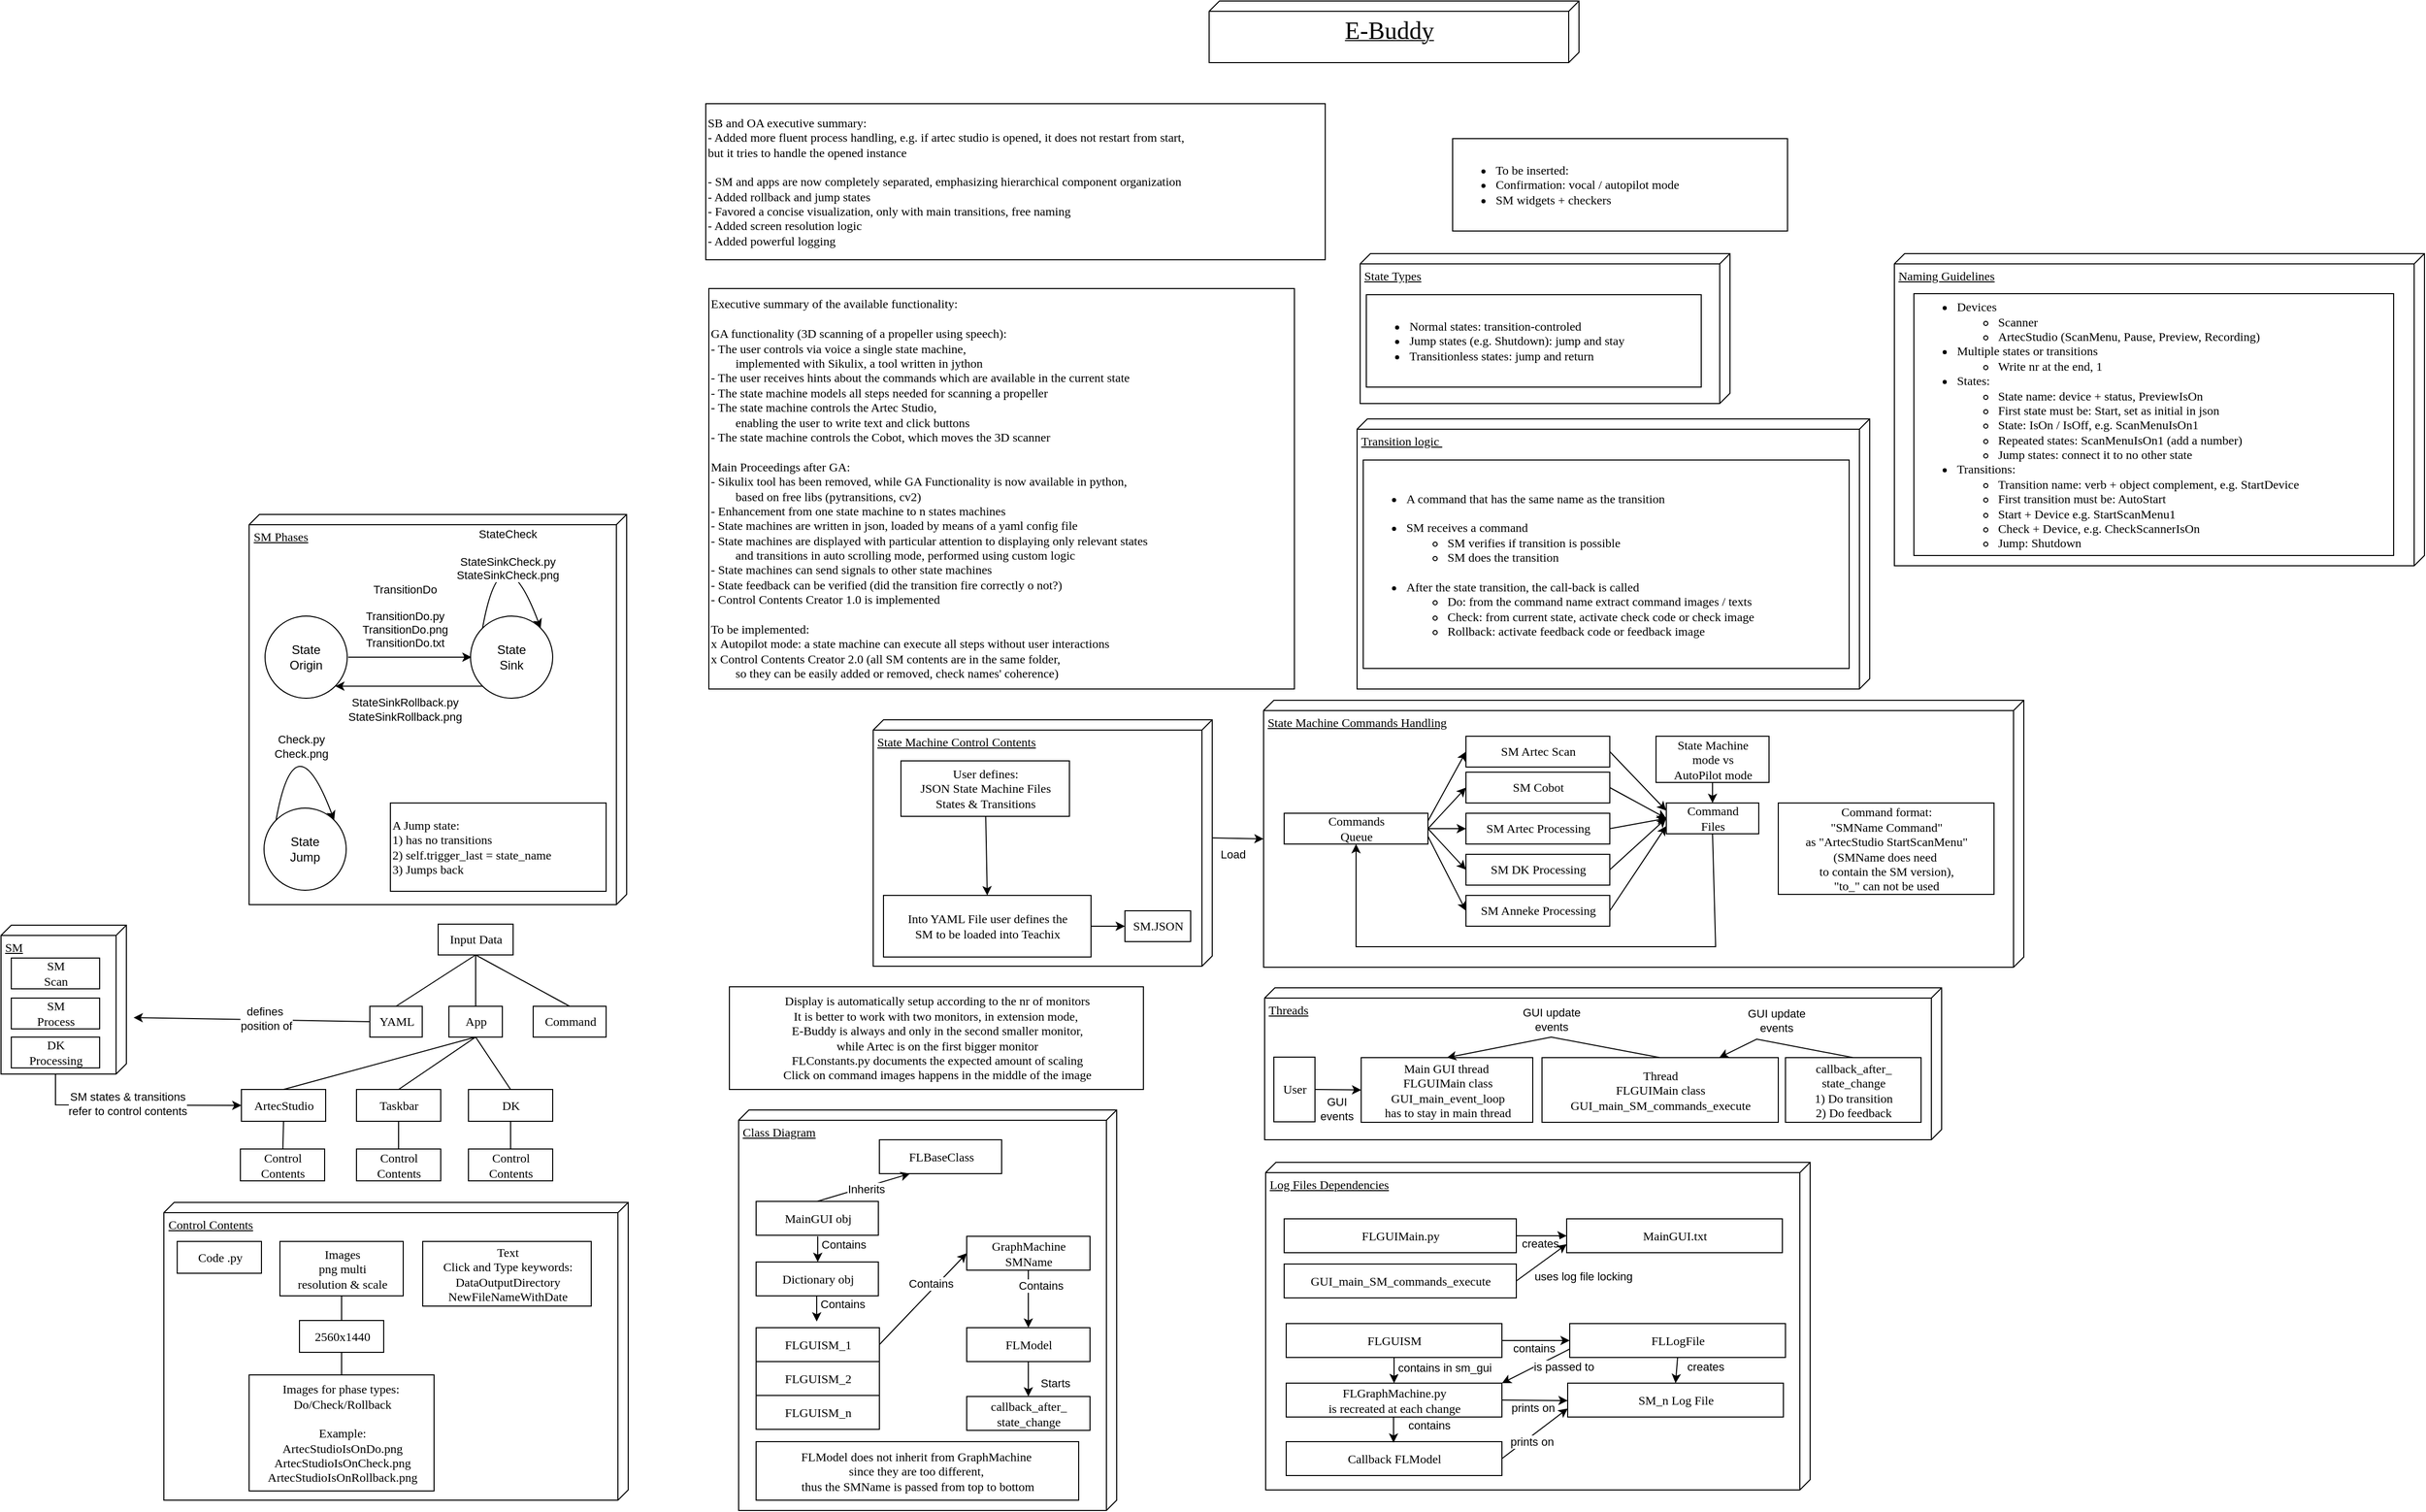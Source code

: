 <mxfile version="24.7.6">
  <diagram name="Page-1" id="5f0bae14-7c28-e335-631c-24af17079c00">
    <mxGraphModel dx="2854" dy="1715" grid="1" gridSize="10" guides="1" tooltips="1" connect="1" arrows="1" fold="1" page="1" pageScale="1" pageWidth="1100" pageHeight="850" background="none" math="0" shadow="0">
      <root>
        <mxCell id="0" />
        <mxCell id="1" parent="0" />
        <mxCell id="FyrezDLdz2w5cdfSxxZt-1" value="&lt;span style=&quot;text-align: center;&quot;&gt;SM Phases&lt;/span&gt;" style="verticalAlign=top;align=left;spacingTop=8;spacingLeft=2;spacingRight=12;shape=cube;size=10;direction=south;fontStyle=4;html=1;rounded=0;shadow=0;comic=0;labelBackgroundColor=none;strokeWidth=1;fontFamily=Verdana;fontSize=12" vertex="1" parent="1">
          <mxGeometry x="-747.5" y="-150" width="367.5" height="380" as="geometry" />
        </mxCell>
        <mxCell id="ofV2cb6MHvZtfFoswOe7-8" value="Control Contents" style="verticalAlign=top;align=left;spacingTop=8;spacingLeft=2;spacingRight=12;shape=cube;size=10;direction=south;fontStyle=4;html=1;rounded=0;shadow=0;comic=0;labelBackgroundColor=none;strokeWidth=1;fontFamily=Verdana;fontSize=12" parent="1" vertex="1">
          <mxGeometry x="-830.5" y="520" width="452" height="290" as="geometry" />
        </mxCell>
        <mxCell id="AY9wH07KmgAVZhraWsbL-15" value="Class Diagram" style="verticalAlign=top;align=left;spacingTop=8;spacingLeft=2;spacingRight=12;shape=cube;size=10;direction=south;fontStyle=4;html=1;rounded=0;shadow=0;comic=0;labelBackgroundColor=none;strokeWidth=1;fontFamily=Verdana;fontSize=12" parent="1" vertex="1">
          <mxGeometry x="-271" y="430" width="368" height="390" as="geometry" />
        </mxCell>
        <mxCell id="AY9wH07KmgAVZhraWsbL-14" value="Log Files Dependencies" style="verticalAlign=top;align=left;spacingTop=8;spacingLeft=2;spacingRight=12;shape=cube;size=10;direction=south;fontStyle=4;html=1;rounded=0;shadow=0;comic=0;labelBackgroundColor=none;strokeWidth=1;fontFamily=Verdana;fontSize=12" parent="1" vertex="1">
          <mxGeometry x="242" y="481" width="530" height="319" as="geometry" />
        </mxCell>
        <mxCell id="AY9wH07KmgAVZhraWsbL-13" value="Threads" style="verticalAlign=top;align=left;spacingTop=8;spacingLeft=2;spacingRight=12;shape=cube;size=10;direction=south;fontStyle=4;html=1;rounded=0;shadow=0;comic=0;labelBackgroundColor=none;strokeWidth=1;fontFamily=Verdana;fontSize=12" parent="1" vertex="1">
          <mxGeometry x="241" y="311" width="659" height="148" as="geometry" />
        </mxCell>
        <mxCell id="39150e848f15840c-2" value="State Machine Commands Handling" style="verticalAlign=top;align=left;spacingTop=8;spacingLeft=2;spacingRight=12;shape=cube;size=10;direction=south;fontStyle=4;html=1;rounded=0;shadow=0;comic=0;labelBackgroundColor=none;strokeWidth=1;fontFamily=Verdana;fontSize=12" parent="1" vertex="1">
          <mxGeometry x="240" y="31" width="740" height="260" as="geometry" />
        </mxCell>
        <mxCell id="39150e848f15840c-1" value="State Machine Control Contents" style="verticalAlign=top;align=left;spacingTop=8;spacingLeft=2;spacingRight=12;shape=cube;size=10;direction=south;fontStyle=4;html=1;rounded=0;shadow=0;comic=0;labelBackgroundColor=none;strokeWidth=1;fontFamily=Verdana;fontSize=12" parent="1" vertex="1">
          <mxGeometry x="-140" y="50" width="330" height="240" as="geometry" />
        </mxCell>
        <mxCell id="39150e848f15840c-4" value="&lt;div&gt;&lt;span style=&quot;background-color: initial;&quot;&gt;User defines:&lt;/span&gt;&lt;/div&gt;&lt;div&gt;JSON State Machine Files&lt;/div&gt;&lt;div&gt;States &amp;amp; Transitions&lt;/div&gt;" style="html=1;rounded=0;shadow=0;comic=0;labelBackgroundColor=none;strokeWidth=1;fontFamily=Verdana;fontSize=12;align=center;" parent="1" vertex="1">
          <mxGeometry x="-113" y="90" width="164" height="54" as="geometry" />
        </mxCell>
        <mxCell id="W2CoI75CdyUiyKa4dSAK-4" value="" style="endArrow=classic;html=1;rounded=0;entryX=0.5;entryY=0;entryDx=0;entryDy=0;" parent="1" source="39150e848f15840c-4" target="W2CoI75CdyUiyKa4dSAK-45" edge="1">
          <mxGeometry width="50" height="50" relative="1" as="geometry">
            <mxPoint x="233" y="390" as="sourcePoint" />
            <mxPoint x="283" y="340" as="targetPoint" />
          </mxGeometry>
        </mxCell>
        <mxCell id="W2CoI75CdyUiyKa4dSAK-7" value="&lt;div&gt;SM Artec Scan&lt;/div&gt;" style="html=1;rounded=0;shadow=0;comic=0;labelBackgroundColor=none;strokeWidth=1;fontFamily=Verdana;fontSize=12;align=center;" parent="1" vertex="1">
          <mxGeometry x="437" y="66" width="140" height="30" as="geometry" />
        </mxCell>
        <mxCell id="W2CoI75CdyUiyKa4dSAK-8" value="&lt;div&gt;SM Artec Processing&lt;/div&gt;" style="html=1;rounded=0;shadow=0;comic=0;labelBackgroundColor=none;strokeWidth=1;fontFamily=Verdana;fontSize=12;align=center;" parent="1" vertex="1">
          <mxGeometry x="437" y="141" width="140" height="30" as="geometry" />
        </mxCell>
        <mxCell id="W2CoI75CdyUiyKa4dSAK-9" value="&lt;div&gt;SM Cobot&lt;/div&gt;" style="html=1;rounded=0;shadow=0;comic=0;labelBackgroundColor=none;strokeWidth=1;fontFamily=Verdana;fontSize=12;align=center;" parent="1" vertex="1">
          <mxGeometry x="437" y="101" width="140" height="30" as="geometry" />
        </mxCell>
        <mxCell id="W2CoI75CdyUiyKa4dSAK-10" value="&lt;div&gt;SM DK Processing&lt;/div&gt;" style="html=1;rounded=0;shadow=0;comic=0;labelBackgroundColor=none;strokeWidth=1;fontFamily=Verdana;fontSize=12;align=center;" parent="1" vertex="1">
          <mxGeometry x="437" y="181" width="140" height="30" as="geometry" />
        </mxCell>
        <mxCell id="W2CoI75CdyUiyKa4dSAK-11" value="&lt;div&gt;SM Anneke&lt;span style=&quot;background-color: initial;&quot;&gt;&amp;nbsp;Processing&lt;/span&gt;&lt;/div&gt;" style="html=1;rounded=0;shadow=0;comic=0;labelBackgroundColor=none;strokeWidth=1;fontFamily=Verdana;fontSize=12;align=center;" parent="1" vertex="1">
          <mxGeometry x="437" y="221" width="140" height="30" as="geometry" />
        </mxCell>
        <mxCell id="W2CoI75CdyUiyKa4dSAK-12" value="&lt;div&gt;Command&lt;/div&gt;&lt;div&gt;Files&lt;/div&gt;" style="html=1;rounded=0;shadow=0;comic=0;labelBackgroundColor=none;strokeWidth=1;fontFamily=Verdana;fontSize=12;align=center;" parent="1" vertex="1">
          <mxGeometry x="632" y="131" width="90" height="30" as="geometry" />
        </mxCell>
        <mxCell id="W2CoI75CdyUiyKa4dSAK-13" value="&lt;div&gt;Commands&lt;/div&gt;&lt;div&gt;Queue&lt;/div&gt;" style="html=1;rounded=0;shadow=0;comic=0;labelBackgroundColor=none;strokeWidth=1;fontFamily=Verdana;fontSize=12;align=center;" parent="1" vertex="1">
          <mxGeometry x="260" y="141" width="140" height="30" as="geometry" />
        </mxCell>
        <mxCell id="W2CoI75CdyUiyKa4dSAK-23" value="" style="endArrow=classic;html=1;rounded=0;exitX=1;exitY=0.5;exitDx=0;exitDy=0;entryX=0;entryY=0.75;entryDx=0;entryDy=0;" parent="1" source="W2CoI75CdyUiyKa4dSAK-11" target="W2CoI75CdyUiyKa4dSAK-12" edge="1">
          <mxGeometry width="50" height="50" relative="1" as="geometry">
            <mxPoint x="157" y="96" as="sourcePoint" />
            <mxPoint x="427" y="161" as="targetPoint" />
            <Array as="points" />
          </mxGeometry>
        </mxCell>
        <mxCell id="W2CoI75CdyUiyKa4dSAK-27" value="" style="endArrow=classic;html=1;rounded=0;entryX=0.5;entryY=1;entryDx=0;entryDy=0;exitX=0.5;exitY=1;exitDx=0;exitDy=0;" parent="1" source="W2CoI75CdyUiyKa4dSAK-12" target="W2CoI75CdyUiyKa4dSAK-13" edge="1">
          <mxGeometry width="50" height="50" relative="1" as="geometry">
            <mxPoint x="600" y="461" as="sourcePoint" />
            <mxPoint x="650" y="411" as="targetPoint" />
            <Array as="points">
              <mxPoint x="680" y="271" />
              <mxPoint x="330" y="271" />
            </Array>
          </mxGeometry>
        </mxCell>
        <mxCell id="W2CoI75CdyUiyKa4dSAK-28" value="" style="endArrow=classic;html=1;rounded=0;exitX=1;exitY=0.5;exitDx=0;exitDy=0;entryX=0;entryY=0.5;entryDx=0;entryDy=0;" parent="1" source="W2CoI75CdyUiyKa4dSAK-10" target="W2CoI75CdyUiyKa4dSAK-12" edge="1">
          <mxGeometry width="50" height="50" relative="1" as="geometry">
            <mxPoint x="587" y="239" as="sourcePoint" />
            <mxPoint x="642" y="164" as="targetPoint" />
            <Array as="points" />
          </mxGeometry>
        </mxCell>
        <mxCell id="W2CoI75CdyUiyKa4dSAK-29" value="" style="endArrow=classic;html=1;rounded=0;exitX=1;exitY=0.5;exitDx=0;exitDy=0;entryX=0;entryY=0.5;entryDx=0;entryDy=0;" parent="1" source="W2CoI75CdyUiyKa4dSAK-8" target="W2CoI75CdyUiyKa4dSAK-12" edge="1">
          <mxGeometry width="50" height="50" relative="1" as="geometry">
            <mxPoint x="587" y="206" as="sourcePoint" />
            <mxPoint x="642" y="156" as="targetPoint" />
            <Array as="points" />
          </mxGeometry>
        </mxCell>
        <mxCell id="W2CoI75CdyUiyKa4dSAK-30" value="" style="endArrow=classic;html=1;rounded=0;exitX=1;exitY=0.5;exitDx=0;exitDy=0;entryX=0;entryY=0.5;entryDx=0;entryDy=0;" parent="1" source="W2CoI75CdyUiyKa4dSAK-9" target="W2CoI75CdyUiyKa4dSAK-12" edge="1">
          <mxGeometry width="50" height="50" relative="1" as="geometry">
            <mxPoint x="587" y="166" as="sourcePoint" />
            <mxPoint x="642" y="156" as="targetPoint" />
            <Array as="points" />
          </mxGeometry>
        </mxCell>
        <mxCell id="W2CoI75CdyUiyKa4dSAK-31" value="" style="endArrow=classic;html=1;rounded=0;exitX=1;exitY=0.5;exitDx=0;exitDy=0;entryX=0;entryY=0.25;entryDx=0;entryDy=0;" parent="1" source="W2CoI75CdyUiyKa4dSAK-7" target="W2CoI75CdyUiyKa4dSAK-12" edge="1">
          <mxGeometry width="50" height="50" relative="1" as="geometry">
            <mxPoint x="587" y="126" as="sourcePoint" />
            <mxPoint x="630" y="151" as="targetPoint" />
            <Array as="points" />
          </mxGeometry>
        </mxCell>
        <mxCell id="W2CoI75CdyUiyKa4dSAK-33" value="" style="endArrow=classic;html=1;rounded=0;exitX=1;exitY=0.5;exitDx=0;exitDy=0;entryX=0;entryY=0.5;entryDx=0;entryDy=0;" parent="1" source="W2CoI75CdyUiyKa4dSAK-13" target="W2CoI75CdyUiyKa4dSAK-10" edge="1">
          <mxGeometry width="50" height="50" relative="1" as="geometry">
            <mxPoint x="764" y="521" as="sourcePoint" />
            <mxPoint x="819" y="439" as="targetPoint" />
            <Array as="points" />
          </mxGeometry>
        </mxCell>
        <mxCell id="W2CoI75CdyUiyKa4dSAK-34" value="" style="endArrow=classic;html=1;rounded=0;entryX=0;entryY=0.5;entryDx=0;entryDy=0;" parent="1" target="W2CoI75CdyUiyKa4dSAK-8" edge="1">
          <mxGeometry width="50" height="50" relative="1" as="geometry">
            <mxPoint x="400" y="156" as="sourcePoint" />
            <mxPoint x="819" y="431" as="targetPoint" />
            <Array as="points" />
          </mxGeometry>
        </mxCell>
        <mxCell id="W2CoI75CdyUiyKa4dSAK-35" value="" style="endArrow=classic;html=1;rounded=0;entryX=0;entryY=0.5;entryDx=0;entryDy=0;" parent="1" target="W2CoI75CdyUiyKa4dSAK-9" edge="1">
          <mxGeometry width="50" height="50" relative="1" as="geometry">
            <mxPoint x="400" y="156" as="sourcePoint" />
            <mxPoint x="819" y="431" as="targetPoint" />
            <Array as="points" />
          </mxGeometry>
        </mxCell>
        <mxCell id="W2CoI75CdyUiyKa4dSAK-36" value="" style="endArrow=classic;html=1;rounded=0;exitX=1;exitY=0.25;exitDx=0;exitDy=0;entryX=0;entryY=0.5;entryDx=0;entryDy=0;" parent="1" source="W2CoI75CdyUiyKa4dSAK-13" target="W2CoI75CdyUiyKa4dSAK-7" edge="1">
          <mxGeometry width="50" height="50" relative="1" as="geometry">
            <mxPoint x="764" y="366" as="sourcePoint" />
            <mxPoint x="880" y="331" as="targetPoint" />
            <Array as="points" />
          </mxGeometry>
        </mxCell>
        <mxCell id="W2CoI75CdyUiyKa4dSAK-37" value="" style="endArrow=classic;html=1;rounded=0;exitX=1;exitY=0.75;exitDx=0;exitDy=0;entryX=0;entryY=0.5;entryDx=0;entryDy=0;" parent="1" source="W2CoI75CdyUiyKa4dSAK-13" target="W2CoI75CdyUiyKa4dSAK-11" edge="1">
          <mxGeometry width="50" height="50" relative="1" as="geometry">
            <mxPoint x="410" y="166" as="sourcePoint" />
            <mxPoint x="447" y="206" as="targetPoint" />
            <Array as="points" />
          </mxGeometry>
        </mxCell>
        <mxCell id="W2CoI75CdyUiyKa4dSAK-38" value="&lt;div&gt;State Machine&lt;/div&gt;&lt;div&gt;mode vs&lt;/div&gt;&lt;div&gt;AutoPilot mode&lt;/div&gt;" style="html=1;rounded=0;shadow=0;comic=0;labelBackgroundColor=none;strokeWidth=1;fontFamily=Verdana;fontSize=12;align=center;" parent="1" vertex="1">
          <mxGeometry x="622" y="66" width="110" height="45" as="geometry" />
        </mxCell>
        <mxCell id="W2CoI75CdyUiyKa4dSAK-39" value="" style="endArrow=classic;html=1;rounded=0;exitX=0.5;exitY=1;exitDx=0;exitDy=0;entryX=0.5;entryY=0;entryDx=0;entryDy=0;" parent="1" source="W2CoI75CdyUiyKa4dSAK-38" target="W2CoI75CdyUiyKa4dSAK-12" edge="1">
          <mxGeometry width="50" height="50" relative="1" as="geometry">
            <mxPoint x="587" y="91" as="sourcePoint" />
            <mxPoint x="642" y="149" as="targetPoint" />
            <Array as="points" />
          </mxGeometry>
        </mxCell>
        <mxCell id="W2CoI75CdyUiyKa4dSAK-40" value="" style="endArrow=classic;html=1;rounded=0;exitX=0;exitY=0;exitDx=115;exitDy=0;entryX=0;entryY=0;entryDx=135;entryDy=740;entryPerimeter=0;exitPerimeter=0;" parent="1" source="39150e848f15840c-1" target="39150e848f15840c-2" edge="1">
          <mxGeometry width="50" height="50" relative="1" as="geometry">
            <mxPoint x="220" y="290" as="sourcePoint" />
            <mxPoint x="270" y="240" as="targetPoint" />
          </mxGeometry>
        </mxCell>
        <mxCell id="W2CoI75CdyUiyKa4dSAK-41" value="Load" style="edgeLabel;html=1;align=center;verticalAlign=middle;resizable=0;points=[];" parent="W2CoI75CdyUiyKa4dSAK-40" vertex="1" connectable="0">
          <mxGeometry x="0.325" y="-1" relative="1" as="geometry">
            <mxPoint x="-13" y="14" as="offset" />
          </mxGeometry>
        </mxCell>
        <mxCell id="W2CoI75CdyUiyKa4dSAK-45" value="&lt;div&gt;&lt;span style=&quot;background-color: initial;&quot;&gt;Into YAML File u&lt;/span&gt;ser defines the&lt;/div&gt;&lt;div&gt;&lt;span style=&quot;background-color: initial;&quot;&gt;SM to be loaded into Teachix&lt;/span&gt;&lt;/div&gt;" style="html=1;rounded=0;shadow=0;comic=0;labelBackgroundColor=none;strokeWidth=1;fontFamily=Verdana;fontSize=12;align=center;" parent="1" vertex="1">
          <mxGeometry x="-130" y="221" width="202" height="60" as="geometry" />
        </mxCell>
        <mxCell id="W2CoI75CdyUiyKa4dSAK-48" value="&lt;div&gt;FLGraphMachine.py&lt;/div&gt;&lt;div&gt;is recreated at each change&lt;/div&gt;" style="html=1;rounded=0;shadow=0;comic=0;labelBackgroundColor=none;strokeWidth=1;fontFamily=Verdana;fontSize=12;align=center;" parent="1" vertex="1">
          <mxGeometry x="262" y="696" width="210" height="33" as="geometry" />
        </mxCell>
        <mxCell id="W2CoI75CdyUiyKa4dSAK-49" value="&lt;div&gt;&lt;span style=&quot;background-color: initial;&quot;&gt;Callback&amp;nbsp;&lt;/span&gt;FLModel&lt;/div&gt;" style="html=1;rounded=0;shadow=0;comic=0;labelBackgroundColor=none;strokeWidth=1;fontFamily=Verdana;fontSize=12;align=center;" parent="1" vertex="1">
          <mxGeometry x="262" y="753" width="210" height="33" as="geometry" />
        </mxCell>
        <mxCell id="W2CoI75CdyUiyKa4dSAK-50" value="&lt;div&gt;FLGUISM&lt;/div&gt;" style="html=1;rounded=0;shadow=0;comic=0;labelBackgroundColor=none;strokeWidth=1;fontFamily=Verdana;fontSize=12;align=center;" parent="1" vertex="1">
          <mxGeometry x="262" y="638" width="210" height="33" as="geometry" />
        </mxCell>
        <mxCell id="W2CoI75CdyUiyKa4dSAK-51" value="&lt;div&gt;SM_n Log File&lt;/div&gt;" style="html=1;rounded=0;shadow=0;comic=0;labelBackgroundColor=none;strokeWidth=1;fontFamily=Verdana;fontSize=12;align=center;" parent="1" vertex="1">
          <mxGeometry x="536" y="696" width="210" height="33" as="geometry" />
        </mxCell>
        <mxCell id="W2CoI75CdyUiyKa4dSAK-52" value="" style="endArrow=classic;html=1;rounded=0;entryX=0.5;entryY=0;entryDx=0;entryDy=0;exitX=0.5;exitY=1;exitDx=0;exitDy=0;" parent="1" source="W2CoI75CdyUiyKa4dSAK-50" target="W2CoI75CdyUiyKa4dSAK-48" edge="1">
          <mxGeometry width="50" height="50" relative="1" as="geometry">
            <mxPoint x="332" y="506" as="sourcePoint" />
            <mxPoint x="519" y="331" as="targetPoint" />
          </mxGeometry>
        </mxCell>
        <mxCell id="W2CoI75CdyUiyKa4dSAK-53" value="contains in sm_gui" style="edgeLabel;html=1;align=center;verticalAlign=middle;resizable=0;points=[];" parent="W2CoI75CdyUiyKa4dSAK-52" vertex="1" connectable="0">
          <mxGeometry x="0.003" y="3" relative="1" as="geometry">
            <mxPoint x="46" y="-3" as="offset" />
          </mxGeometry>
        </mxCell>
        <mxCell id="W2CoI75CdyUiyKa4dSAK-54" value="" style="endArrow=classic;html=1;rounded=0;entryX=0.5;entryY=0;entryDx=0;entryDy=0;exitX=0.5;exitY=1;exitDx=0;exitDy=0;" parent="1" edge="1">
          <mxGeometry width="50" height="50" relative="1" as="geometry">
            <mxPoint x="366.5" y="729" as="sourcePoint" />
            <mxPoint x="366.5" y="754" as="targetPoint" />
          </mxGeometry>
        </mxCell>
        <mxCell id="W2CoI75CdyUiyKa4dSAK-55" value="contains" style="edgeLabel;html=1;align=center;verticalAlign=middle;resizable=0;points=[];" parent="W2CoI75CdyUiyKa4dSAK-54" vertex="1" connectable="0">
          <mxGeometry x="0.003" y="3" relative="1" as="geometry">
            <mxPoint x="31" y="-5" as="offset" />
          </mxGeometry>
        </mxCell>
        <mxCell id="W2CoI75CdyUiyKa4dSAK-56" value="" style="endArrow=classic;html=1;rounded=0;entryX=0;entryY=0.5;entryDx=0;entryDy=0;exitX=1;exitY=0.5;exitDx=0;exitDy=0;" parent="1" source="W2CoI75CdyUiyKa4dSAK-50" target="AY9wH07KmgAVZhraWsbL-56" edge="1">
          <mxGeometry width="50" height="50" relative="1" as="geometry">
            <mxPoint x="346" y="506" as="sourcePoint" />
            <mxPoint x="533" y="331" as="targetPoint" />
          </mxGeometry>
        </mxCell>
        <mxCell id="W2CoI75CdyUiyKa4dSAK-57" value="contains" style="edgeLabel;html=1;align=center;verticalAlign=middle;resizable=0;points=[];" parent="W2CoI75CdyUiyKa4dSAK-56" vertex="1" connectable="0">
          <mxGeometry x="0.003" y="3" relative="1" as="geometry">
            <mxPoint x="-2" y="10" as="offset" />
          </mxGeometry>
        </mxCell>
        <mxCell id="W2CoI75CdyUiyKa4dSAK-58" value="" style="endArrow=classic;html=1;rounded=0;exitX=1;exitY=0.5;exitDx=0;exitDy=0;" parent="1" source="W2CoI75CdyUiyKa4dSAK-48" edge="1">
          <mxGeometry width="50" height="50" relative="1" as="geometry">
            <mxPoint x="496" y="665" as="sourcePoint" />
            <mxPoint x="536" y="713" as="targetPoint" />
          </mxGeometry>
        </mxCell>
        <mxCell id="W2CoI75CdyUiyKa4dSAK-59" value="prints on" style="edgeLabel;html=1;align=center;verticalAlign=middle;resizable=0;points=[];" parent="W2CoI75CdyUiyKa4dSAK-58" vertex="1" connectable="0">
          <mxGeometry x="0.003" y="3" relative="1" as="geometry">
            <mxPoint x="-2" y="10" as="offset" />
          </mxGeometry>
        </mxCell>
        <mxCell id="W2CoI75CdyUiyKa4dSAK-60" value="" style="endArrow=classic;html=1;rounded=0;exitX=1;exitY=0.5;exitDx=0;exitDy=0;entryX=0;entryY=0.75;entryDx=0;entryDy=0;" parent="1" source="W2CoI75CdyUiyKa4dSAK-49" target="W2CoI75CdyUiyKa4dSAK-51" edge="1">
          <mxGeometry width="50" height="50" relative="1" as="geometry">
            <mxPoint x="496" y="723" as="sourcePoint" />
            <mxPoint x="546" y="723" as="targetPoint" />
          </mxGeometry>
        </mxCell>
        <mxCell id="W2CoI75CdyUiyKa4dSAK-61" value="prints on" style="edgeLabel;html=1;align=center;verticalAlign=middle;resizable=0;points=[];" parent="W2CoI75CdyUiyKa4dSAK-60" vertex="1" connectable="0">
          <mxGeometry x="0.003" y="3" relative="1" as="geometry">
            <mxPoint x="-2" y="10" as="offset" />
          </mxGeometry>
        </mxCell>
        <mxCell id="AY9wH07KmgAVZhraWsbL-1" value="&lt;div&gt;MainGUI obj&lt;/div&gt;" style="html=1;rounded=0;shadow=0;comic=0;labelBackgroundColor=none;strokeWidth=1;fontFamily=Verdana;fontSize=12;align=center;" parent="1" vertex="1">
          <mxGeometry x="-254" y="519" width="119" height="33" as="geometry" />
        </mxCell>
        <mxCell id="AY9wH07KmgAVZhraWsbL-2" value="&lt;div&gt;Dictionary obj&lt;/div&gt;" style="html=1;rounded=0;shadow=0;comic=0;labelBackgroundColor=none;strokeWidth=1;fontFamily=Verdana;fontSize=12;align=center;" parent="1" vertex="1">
          <mxGeometry x="-254" y="578" width="119" height="33" as="geometry" />
        </mxCell>
        <mxCell id="AY9wH07KmgAVZhraWsbL-3" value="&lt;div&gt;FLGUISM_1&lt;/div&gt;" style="html=1;rounded=0;shadow=0;comic=0;labelBackgroundColor=none;strokeWidth=1;fontFamily=Verdana;fontSize=12;align=center;" parent="1" vertex="1">
          <mxGeometry x="-254" y="642" width="120" height="33" as="geometry" />
        </mxCell>
        <mxCell id="AY9wH07KmgAVZhraWsbL-4" value="&lt;div&gt;FLGUISM_2&lt;/div&gt;" style="html=1;rounded=0;shadow=0;comic=0;labelBackgroundColor=none;strokeWidth=1;fontFamily=Verdana;fontSize=12;align=center;" parent="1" vertex="1">
          <mxGeometry x="-254" y="675" width="120" height="33" as="geometry" />
        </mxCell>
        <mxCell id="AY9wH07KmgAVZhraWsbL-5" value="&lt;div&gt;FLGUISM_n&lt;/div&gt;" style="html=1;rounded=0;shadow=0;comic=0;labelBackgroundColor=none;strokeWidth=1;fontFamily=Verdana;fontSize=12;align=center;" parent="1" vertex="1">
          <mxGeometry x="-254" y="708" width="120" height="33" as="geometry" />
        </mxCell>
        <mxCell id="AY9wH07KmgAVZhraWsbL-7" value="" style="endArrow=classic;html=1;rounded=0;entryX=0.5;entryY=0;entryDx=0;entryDy=0;exitX=0.5;exitY=1;exitDx=0;exitDy=0;" parent="1" edge="1">
          <mxGeometry width="50" height="50" relative="1" as="geometry">
            <mxPoint x="-194" y="553" as="sourcePoint" />
            <mxPoint x="-194" y="578" as="targetPoint" />
          </mxGeometry>
        </mxCell>
        <mxCell id="AY9wH07KmgAVZhraWsbL-8" value="Contains" style="edgeLabel;html=1;align=center;verticalAlign=middle;resizable=0;points=[];" parent="AY9wH07KmgAVZhraWsbL-7" vertex="1" connectable="0">
          <mxGeometry x="0.003" y="3" relative="1" as="geometry">
            <mxPoint x="22" y="-5" as="offset" />
          </mxGeometry>
        </mxCell>
        <mxCell id="AY9wH07KmgAVZhraWsbL-10" value="" style="endArrow=classic;html=1;rounded=0;entryX=0.5;entryY=0;entryDx=0;entryDy=0;exitX=0.5;exitY=1;exitDx=0;exitDy=0;" parent="1" edge="1">
          <mxGeometry width="50" height="50" relative="1" as="geometry">
            <mxPoint x="-195" y="611" as="sourcePoint" />
            <mxPoint x="-195" y="636" as="targetPoint" />
          </mxGeometry>
        </mxCell>
        <mxCell id="AY9wH07KmgAVZhraWsbL-11" value="Contains" style="edgeLabel;html=1;align=center;verticalAlign=middle;resizable=0;points=[];" parent="AY9wH07KmgAVZhraWsbL-10" vertex="1" connectable="0">
          <mxGeometry x="0.003" y="3" relative="1" as="geometry">
            <mxPoint x="22" y="-5" as="offset" />
          </mxGeometry>
        </mxCell>
        <mxCell id="W2CoI75CdyUiyKa4dSAK-44" value="&lt;div&gt;Thread&lt;/div&gt;&lt;div&gt;FLGUIMain class&lt;br&gt;&lt;/div&gt;&lt;div&gt;GUI_main_SM_commands_execute&lt;/div&gt;" style="html=1;rounded=0;shadow=0;comic=0;labelBackgroundColor=none;strokeWidth=1;fontFamily=Verdana;fontSize=12;align=center;" parent="1" vertex="1">
          <mxGeometry x="511" y="379" width="230" height="63" as="geometry" />
        </mxCell>
        <mxCell id="W2CoI75CdyUiyKa4dSAK-43" value="&lt;div&gt;Main GUI thread&amp;nbsp;&lt;/div&gt;&lt;div&gt;FLGUIMain class&lt;/div&gt;&lt;div&gt;GUI_&lt;span style=&quot;background-color: initial;&quot;&gt;main_event_loop&lt;/span&gt;&lt;/div&gt;&lt;div&gt;has to stay in main thread&lt;span style=&quot;background-color: initial;&quot;&gt;&lt;br&gt;&lt;/span&gt;&lt;/div&gt;" style="html=1;rounded=0;shadow=0;comic=0;labelBackgroundColor=none;strokeWidth=1;fontFamily=Verdana;fontSize=12;align=center;" parent="1" vertex="1">
          <mxGeometry x="335" y="379" width="167" height="63" as="geometry" />
        </mxCell>
        <mxCell id="AY9wH07KmgAVZhraWsbL-16" value="&lt;div&gt;Display is automatically setup according to the nr of monitors&lt;/div&gt;&lt;div&gt;It is better to work with two monitors,&amp;nbsp;&lt;span style=&quot;background-color: initial;&quot;&gt;in extension mode,&amp;nbsp;&lt;/span&gt;&lt;/div&gt;&lt;div&gt;E-Buddy is always and only in the second smaller monitor,&lt;/div&gt;&lt;div&gt;while Artec is on the first bigger monitor&lt;/div&gt;&lt;div&gt;FLConstants.py documents the expected amount of scaling&lt;/div&gt;&lt;div&gt;Click on command images happens in the middle of the image&lt;br&gt;&lt;/div&gt;" style="html=1;rounded=0;shadow=0;comic=0;labelBackgroundColor=none;strokeWidth=1;fontFamily=Verdana;fontSize=12;align=center;" parent="1" vertex="1">
          <mxGeometry x="-280" y="310" width="403" height="100" as="geometry" />
        </mxCell>
        <mxCell id="AY9wH07KmgAVZhraWsbL-18" value="&lt;div&gt;Executive summary of the available functionality:&lt;/div&gt;&lt;div&gt;&lt;br&gt;&lt;/div&gt;&lt;div&gt;GA functionality (3D scanning of a propeller using speech):&lt;/div&gt;&lt;div&gt;- The user controls via voice a single state machine,&amp;nbsp;&lt;/div&gt;&lt;div&gt;&lt;span style=&quot;white-space: pre;&quot;&gt;&#x9;&lt;/span&gt;implemented with Sikulix,&amp;nbsp;&lt;span style=&quot;background-color: initial;&quot;&gt;a tool written in jython&lt;/span&gt;&lt;/div&gt;&lt;div&gt;- The user receives hints about the commands which are&amp;nbsp;&lt;span style=&quot;background-color: initial;&quot;&gt;available in the current state&lt;/span&gt;&lt;br&gt;&lt;/div&gt;&lt;div&gt;- The state machine models all steps needed for scanning a propeller&lt;br&gt;&lt;/div&gt;&lt;div&gt;- The state machine controls the Artec Studio,&amp;nbsp;&lt;/div&gt;&lt;div&gt;&lt;span style=&quot;white-space: pre;&quot;&gt;&#x9;&lt;/span&gt;enabling the user to write text and click buttons&amp;nbsp;&lt;/div&gt;&lt;div&gt;- The state machine&amp;nbsp;&lt;span style=&quot;background-color: initial;&quot;&gt;controls the Cobot, which moves the 3D scanner&lt;/span&gt;&lt;/div&gt;&lt;div&gt;&lt;br&gt;&lt;/div&gt;&lt;div&gt;Main Proceedings after GA:&lt;/div&gt;&lt;div&gt;- Sikulix tool has been removed, while&amp;nbsp;&lt;span style=&quot;background-color: initial;&quot;&gt;GA Functionality is now available&lt;/span&gt;&lt;span style=&quot;background-color: initial;&quot;&gt;&amp;nbsp;in python, &lt;br&gt;&lt;span style=&quot;white-space: pre;&quot;&gt;&#x9;&lt;/span&gt;based on free libs (p&lt;/span&gt;&lt;span style=&quot;background-color: initial;&quot;&gt;ytransitions,&amp;nbsp;&lt;/span&gt;&lt;span style=&quot;background-color: initial;&quot;&gt;cv2)&lt;/span&gt;&lt;/div&gt;&lt;div style=&quot;&quot;&gt;- Enhancement from one state machine to n states machines&lt;/div&gt;&lt;div style=&quot;&quot;&gt;- State machines are written in json, loaded by means of a yaml config file&lt;/div&gt;&lt;div style=&quot;&quot;&gt;- State machines are displayed with particular attention to displaying on&lt;span style=&quot;background-color: initial;&quot;&gt;ly relevant states&amp;nbsp;&lt;/span&gt;&lt;/div&gt;&lt;div style=&quot;&quot;&gt;&lt;span style=&quot;background-color: initial;&quot;&gt;&lt;span style=&quot;white-space: pre;&quot;&gt;&#x9;&lt;/span&gt;and transitions in auto scrolling mode, performed using custom logic&lt;/span&gt;&lt;/div&gt;&lt;div style=&quot;&quot;&gt;- State machines can send signals to other state machines&lt;/div&gt;&lt;div style=&quot;&quot;&gt;- State feedback can be verified (did the transition fire correctly o not?)&lt;/div&gt;&lt;div style=&quot;&quot;&gt;-&amp;nbsp;&lt;span style=&quot;background-color: initial;&quot;&gt;Control Contents Creator 1.0 is implemented&lt;/span&gt;&lt;/div&gt;&lt;div style=&quot;&quot;&gt;&lt;span style=&quot;background-color: initial;&quot;&gt;&lt;br&gt;&lt;/span&gt;&lt;/div&gt;&lt;div style=&quot;&quot;&gt;To be implemented:&lt;/div&gt;&lt;div style=&quot;&quot;&gt;x&amp;nbsp;&lt;span style=&quot;background-color: initial;&quot;&gt;Autopilot mode: a&lt;/span&gt;&lt;span style=&quot;background-color: initial;&quot;&gt;&amp;nbsp;state machine can execute all steps without user interactions&lt;/span&gt;&lt;/div&gt;&lt;div style=&quot;&quot;&gt;x Control Contents Creator 2.0 (all SM contents are in the same folder,&amp;nbsp;&lt;/div&gt;&lt;div style=&quot;&quot;&gt;&lt;span style=&quot;white-space: pre;&quot;&gt;&#x9;&lt;/span&gt;so they can be easily added or removed, check names&#39; coherence)&lt;/div&gt;" style="html=1;rounded=0;shadow=0;comic=0;labelBackgroundColor=none;strokeWidth=1;fontFamily=Verdana;fontSize=12;align=left;" parent="1" vertex="1">
          <mxGeometry x="-300" y="-370" width="570" height="390" as="geometry" />
        </mxCell>
        <mxCell id="AY9wH07KmgAVZhraWsbL-23" value="State&lt;span style=&quot;background-color: initial;&quot;&gt;&amp;nbsp;Types&lt;/span&gt;" style="verticalAlign=top;align=left;spacingTop=8;spacingLeft=2;spacingRight=12;shape=cube;size=10;direction=south;fontStyle=4;html=1;rounded=0;shadow=0;comic=0;labelBackgroundColor=none;strokeWidth=1;fontFamily=Verdana;fontSize=12" parent="1" vertex="1">
          <mxGeometry x="334" y="-404" width="360" height="146" as="geometry" />
        </mxCell>
        <mxCell id="AY9wH07KmgAVZhraWsbL-22" value="&lt;div&gt;&lt;ul&gt;&lt;li&gt;&lt;span style=&quot;background-color: initial;&quot;&gt;Normal states: transition-controled&lt;/span&gt;&lt;/li&gt;&lt;li&gt;Jump states (e.g. Shutdown): jump and stay&lt;/li&gt;&lt;li&gt;Transitionless states: jump and return&lt;/li&gt;&lt;/ul&gt;&lt;/div&gt;" style="html=1;rounded=0;shadow=0;comic=0;labelBackgroundColor=none;strokeWidth=1;fontFamily=Verdana;fontSize=12;align=left;" parent="1" vertex="1">
          <mxGeometry x="340" y="-364" width="326" height="90" as="geometry" />
        </mxCell>
        <mxCell id="AY9wH07KmgAVZhraWsbL-24" value="&lt;span style=&quot;font-size: 24px;&quot;&gt;E-Buddy&lt;/span&gt;" style="verticalAlign=top;align=center;spacingTop=8;spacingLeft=2;spacingRight=12;shape=cube;size=10;direction=south;fontStyle=4;html=1;rounded=0;shadow=0;comic=0;labelBackgroundColor=none;strokeWidth=1;fontFamily=Verdana;fontSize=12" parent="1" vertex="1">
          <mxGeometry x="187" y="-650" width="360" height="60" as="geometry" />
        </mxCell>
        <mxCell id="AY9wH07KmgAVZhraWsbL-25" value="&lt;div&gt;callback_after_&lt;br&gt;state_change&lt;br&gt;&lt;/div&gt;&lt;div&gt;1) Do transition&lt;/div&gt;&lt;div&gt;2) Do feedback&lt;/div&gt;" style="html=1;rounded=0;shadow=0;comic=0;labelBackgroundColor=none;strokeWidth=1;fontFamily=Verdana;fontSize=12;align=center;" parent="1" vertex="1">
          <mxGeometry x="748" y="379" width="132" height="63" as="geometry" />
        </mxCell>
        <mxCell id="AY9wH07KmgAVZhraWsbL-26" value="&lt;div&gt;FLModel&lt;/div&gt;" style="html=1;rounded=0;shadow=0;comic=0;labelBackgroundColor=none;strokeWidth=1;fontFamily=Verdana;fontSize=12;align=center;" parent="1" vertex="1">
          <mxGeometry x="-49" y="642" width="120" height="33" as="geometry" />
        </mxCell>
        <mxCell id="AY9wH07KmgAVZhraWsbL-27" value="" style="endArrow=classic;html=1;rounded=0;exitX=1;exitY=0.5;exitDx=0;exitDy=0;entryX=0;entryY=0.5;entryDx=0;entryDy=0;" parent="1" source="AY9wH07KmgAVZhraWsbL-3" target="AY9wH07KmgAVZhraWsbL-43" edge="1">
          <mxGeometry width="50" height="50" relative="1" as="geometry">
            <mxPoint x="-185" y="621" as="sourcePoint" />
            <mxPoint x="-185" y="646" as="targetPoint" />
          </mxGeometry>
        </mxCell>
        <mxCell id="AY9wH07KmgAVZhraWsbL-28" value="Contains" style="edgeLabel;html=1;align=center;verticalAlign=middle;resizable=0;points=[];" parent="AY9wH07KmgAVZhraWsbL-27" vertex="1" connectable="0">
          <mxGeometry x="0.003" y="3" relative="1" as="geometry">
            <mxPoint x="9" y="-13" as="offset" />
          </mxGeometry>
        </mxCell>
        <mxCell id="AY9wH07KmgAVZhraWsbL-29" value="&lt;div&gt;&lt;span style=&quot;background-color: initial;&quot;&gt;callback_after_&lt;br&gt;state_change&lt;/span&gt;&lt;br&gt;&lt;/div&gt;" style="html=1;rounded=0;shadow=0;comic=0;labelBackgroundColor=none;strokeWidth=1;fontFamily=Verdana;fontSize=12;align=center;fontStyle=0" parent="1" vertex="1">
          <mxGeometry x="-49" y="709" width="120" height="33" as="geometry" />
        </mxCell>
        <mxCell id="AY9wH07KmgAVZhraWsbL-30" value="" style="endArrow=classic;html=1;rounded=0;exitX=0.5;exitY=1;exitDx=0;exitDy=0;entryX=0.5;entryY=0;entryDx=0;entryDy=0;" parent="1" source="AY9wH07KmgAVZhraWsbL-26" target="AY9wH07KmgAVZhraWsbL-29" edge="1">
          <mxGeometry width="50" height="50" relative="1" as="geometry">
            <mxPoint x="-124" y="669" as="sourcePoint" />
            <mxPoint x="-39" y="669" as="targetPoint" />
          </mxGeometry>
        </mxCell>
        <mxCell id="AY9wH07KmgAVZhraWsbL-31" value="Starts" style="edgeLabel;html=1;align=center;verticalAlign=middle;resizable=0;points=[];" parent="AY9wH07KmgAVZhraWsbL-30" vertex="1" connectable="0">
          <mxGeometry x="0.003" y="3" relative="1" as="geometry">
            <mxPoint x="23" y="4" as="offset" />
          </mxGeometry>
        </mxCell>
        <mxCell id="AY9wH07KmgAVZhraWsbL-32" value="&lt;div&gt;User&lt;/div&gt;" style="html=1;rounded=0;shadow=0;comic=0;labelBackgroundColor=none;strokeWidth=1;fontFamily=Verdana;fontSize=12;align=center;" parent="1" vertex="1">
          <mxGeometry x="250" y="378.5" width="40" height="63" as="geometry" />
        </mxCell>
        <mxCell id="AY9wH07KmgAVZhraWsbL-33" value="" style="endArrow=classic;html=1;rounded=0;entryX=0;entryY=0.5;entryDx=0;entryDy=0;exitX=1;exitY=0.5;exitDx=0;exitDy=0;" parent="1" source="AY9wH07KmgAVZhraWsbL-32" target="W2CoI75CdyUiyKa4dSAK-43" edge="1">
          <mxGeometry width="50" height="50" relative="1" as="geometry">
            <mxPoint x="290" y="411" as="sourcePoint" />
            <mxPoint x="247" y="214" as="targetPoint" />
          </mxGeometry>
        </mxCell>
        <mxCell id="AY9wH07KmgAVZhraWsbL-34" value="GUI&lt;div&gt;events&lt;/div&gt;" style="edgeLabel;html=1;align=center;verticalAlign=middle;resizable=0;points=[];" parent="AY9wH07KmgAVZhraWsbL-33" vertex="1" connectable="0">
          <mxGeometry x="0.003" y="3" relative="1" as="geometry">
            <mxPoint x="-2" y="21" as="offset" />
          </mxGeometry>
        </mxCell>
        <mxCell id="AY9wH07KmgAVZhraWsbL-36" value="" style="endArrow=classic;html=1;rounded=0;entryX=0.5;entryY=0;entryDx=0;entryDy=0;exitX=0.5;exitY=0;exitDx=0;exitDy=0;" parent="1" source="W2CoI75CdyUiyKa4dSAK-44" target="W2CoI75CdyUiyKa4dSAK-43" edge="1">
          <mxGeometry width="50" height="50" relative="1" as="geometry">
            <mxPoint x="300" y="421" as="sourcePoint" />
            <mxPoint x="345" y="421" as="targetPoint" />
            <Array as="points">
              <mxPoint x="520" y="359" />
            </Array>
          </mxGeometry>
        </mxCell>
        <mxCell id="AY9wH07KmgAVZhraWsbL-37" value="GUI update&lt;div&gt;events&lt;/div&gt;" style="edgeLabel;html=1;align=center;verticalAlign=middle;resizable=0;points=[];" parent="AY9wH07KmgAVZhraWsbL-36" vertex="1" connectable="0">
          <mxGeometry x="0.003" y="3" relative="1" as="geometry">
            <mxPoint x="-2" y="-21" as="offset" />
          </mxGeometry>
        </mxCell>
        <mxCell id="AY9wH07KmgAVZhraWsbL-41" value="" style="endArrow=classic;html=1;rounded=0;entryX=0.75;entryY=0;entryDx=0;entryDy=0;exitX=0.5;exitY=0;exitDx=0;exitDy=0;" parent="1" source="AY9wH07KmgAVZhraWsbL-25" target="W2CoI75CdyUiyKa4dSAK-44" edge="1">
          <mxGeometry width="50" height="50" relative="1" as="geometry">
            <mxPoint x="950" y="111" as="sourcePoint" />
            <mxPoint x="429" y="389" as="targetPoint" />
            <Array as="points">
              <mxPoint x="720" y="361" />
            </Array>
          </mxGeometry>
        </mxCell>
        <mxCell id="AY9wH07KmgAVZhraWsbL-42" value="GUI update&lt;div&gt;events&lt;/div&gt;" style="edgeLabel;html=1;align=center;verticalAlign=middle;resizable=0;points=[];" parent="AY9wH07KmgAVZhraWsbL-41" vertex="1" connectable="0">
          <mxGeometry x="0.003" y="3" relative="1" as="geometry">
            <mxPoint x="-7" y="-26" as="offset" />
          </mxGeometry>
        </mxCell>
        <mxCell id="AY9wH07KmgAVZhraWsbL-43" value="GraphMachine&lt;div&gt;SMName&lt;/div&gt;" style="html=1;rounded=0;shadow=0;comic=0;labelBackgroundColor=none;strokeWidth=1;fontFamily=Verdana;fontSize=12;align=center;" parent="1" vertex="1">
          <mxGeometry x="-49" y="553" width="120" height="33" as="geometry" />
        </mxCell>
        <mxCell id="AY9wH07KmgAVZhraWsbL-44" value="" style="endArrow=classic;html=1;rounded=0;exitX=0.5;exitY=1;exitDx=0;exitDy=0;entryX=0.5;entryY=0;entryDx=0;entryDy=0;" parent="1" source="AY9wH07KmgAVZhraWsbL-43" target="AY9wH07KmgAVZhraWsbL-26" edge="1">
          <mxGeometry width="50" height="50" relative="1" as="geometry">
            <mxPoint x="-124" y="669" as="sourcePoint" />
            <mxPoint x="-39" y="617" as="targetPoint" />
          </mxGeometry>
        </mxCell>
        <mxCell id="AY9wH07KmgAVZhraWsbL-45" value="Contains" style="edgeLabel;html=1;align=center;verticalAlign=middle;resizable=0;points=[];" parent="AY9wH07KmgAVZhraWsbL-44" vertex="1" connectable="0">
          <mxGeometry x="0.003" y="3" relative="1" as="geometry">
            <mxPoint x="9" y="-13" as="offset" />
          </mxGeometry>
        </mxCell>
        <mxCell id="AY9wH07KmgAVZhraWsbL-48" value="&lt;div&gt;FLGUIMain.py&lt;/div&gt;" style="html=1;rounded=0;shadow=0;comic=0;labelBackgroundColor=none;strokeWidth=1;fontFamily=Verdana;fontSize=12;align=center;" parent="1" vertex="1">
          <mxGeometry x="260" y="536" width="226" height="33" as="geometry" />
        </mxCell>
        <mxCell id="AY9wH07KmgAVZhraWsbL-49" value="&lt;div&gt;MainGUI.txt&lt;/div&gt;" style="html=1;rounded=0;shadow=0;comic=0;labelBackgroundColor=none;strokeWidth=1;fontFamily=Verdana;fontSize=12;align=center;" parent="1" vertex="1">
          <mxGeometry x="535" y="536" width="210" height="33" as="geometry" />
        </mxCell>
        <mxCell id="AY9wH07KmgAVZhraWsbL-50" value="" style="endArrow=classic;html=1;rounded=0;entryX=0;entryY=0.5;entryDx=0;entryDy=0;exitX=1;exitY=0.5;exitDx=0;exitDy=0;" parent="1" source="AY9wH07KmgAVZhraWsbL-48" target="AY9wH07KmgAVZhraWsbL-49" edge="1">
          <mxGeometry width="50" height="50" relative="1" as="geometry">
            <mxPoint x="496" y="626" as="sourcePoint" />
            <mxPoint x="546" y="675" as="targetPoint" />
          </mxGeometry>
        </mxCell>
        <mxCell id="AY9wH07KmgAVZhraWsbL-51" value="creates" style="edgeLabel;html=1;align=center;verticalAlign=middle;resizable=0;points=[];" parent="AY9wH07KmgAVZhraWsbL-50" vertex="1" connectable="0">
          <mxGeometry x="0.003" y="3" relative="1" as="geometry">
            <mxPoint x="-2" y="10" as="offset" />
          </mxGeometry>
        </mxCell>
        <mxCell id="AY9wH07KmgAVZhraWsbL-53" value="" style="endArrow=classic;html=1;rounded=0;exitX=1;exitY=0.5;exitDx=0;exitDy=0;entryX=0;entryY=0.75;entryDx=0;entryDy=0;" parent="1" target="AY9wH07KmgAVZhraWsbL-49" edge="1">
          <mxGeometry width="50" height="50" relative="1" as="geometry">
            <mxPoint x="486" y="596.5" as="sourcePoint" />
            <mxPoint x="545" y="563" as="targetPoint" />
          </mxGeometry>
        </mxCell>
        <mxCell id="AY9wH07KmgAVZhraWsbL-54" value="uses log file locking" style="edgeLabel;html=1;align=center;verticalAlign=middle;resizable=0;points=[];" parent="AY9wH07KmgAVZhraWsbL-53" vertex="1" connectable="0">
          <mxGeometry x="0.003" y="3" relative="1" as="geometry">
            <mxPoint x="42" y="16" as="offset" />
          </mxGeometry>
        </mxCell>
        <mxCell id="AY9wH07KmgAVZhraWsbL-55" value="GUI_main_SM_commands_execute" style="html=1;rounded=0;shadow=0;comic=0;labelBackgroundColor=none;strokeWidth=1;fontFamily=Verdana;fontSize=12;align=center;" parent="1" vertex="1">
          <mxGeometry x="260" y="580" width="226" height="33" as="geometry" />
        </mxCell>
        <mxCell id="AY9wH07KmgAVZhraWsbL-56" value="&lt;div&gt;FLLogFile&lt;/div&gt;" style="html=1;rounded=0;shadow=0;comic=0;labelBackgroundColor=none;strokeWidth=1;fontFamily=Verdana;fontSize=12;align=center;" parent="1" vertex="1">
          <mxGeometry x="538" y="638" width="210" height="33" as="geometry" />
        </mxCell>
        <mxCell id="AY9wH07KmgAVZhraWsbL-57" value="creates" style="endArrow=classic;html=1;rounded=0;entryX=0.5;entryY=0;entryDx=0;entryDy=0;exitX=0.5;exitY=1;exitDx=0;exitDy=0;" parent="1" source="AY9wH07KmgAVZhraWsbL-56" target="W2CoI75CdyUiyKa4dSAK-51" edge="1">
          <mxGeometry x="-0.456" y="28" width="50" height="50" relative="1" as="geometry">
            <mxPoint x="496" y="665" as="sourcePoint" />
            <mxPoint x="548" y="665" as="targetPoint" />
            <mxPoint as="offset" />
          </mxGeometry>
        </mxCell>
        <mxCell id="AY9wH07KmgAVZhraWsbL-59" value="" style="endArrow=classic;html=1;rounded=0;entryX=1;entryY=0;entryDx=0;entryDy=0;exitX=0;exitY=0.75;exitDx=0;exitDy=0;" parent="1" source="AY9wH07KmgAVZhraWsbL-56" target="W2CoI75CdyUiyKa4dSAK-48" edge="1">
          <mxGeometry width="50" height="50" relative="1" as="geometry">
            <mxPoint x="496" y="665" as="sourcePoint" />
            <mxPoint x="548" y="665" as="targetPoint" />
          </mxGeometry>
        </mxCell>
        <mxCell id="AY9wH07KmgAVZhraWsbL-60" value="is passed to" style="edgeLabel;html=1;align=center;verticalAlign=middle;resizable=0;points=[];" parent="AY9wH07KmgAVZhraWsbL-59" vertex="1" connectable="0">
          <mxGeometry x="0.003" y="3" relative="1" as="geometry">
            <mxPoint x="25" y="-2" as="offset" />
          </mxGeometry>
        </mxCell>
        <mxCell id="AY9wH07KmgAVZhraWsbL-63" value="&lt;div&gt;FLBaseClass&lt;/div&gt;" style="html=1;rounded=0;shadow=0;comic=0;labelBackgroundColor=none;strokeWidth=1;fontFamily=Verdana;fontSize=12;align=center;" parent="1" vertex="1">
          <mxGeometry x="-134" y="459" width="119" height="33" as="geometry" />
        </mxCell>
        <mxCell id="AY9wH07KmgAVZhraWsbL-66" value="" style="endArrow=classic;html=1;rounded=0;exitX=0.5;exitY=0;exitDx=0;exitDy=0;entryX=0.25;entryY=1;entryDx=0;entryDy=0;" parent="1" source="AY9wH07KmgAVZhraWsbL-1" target="AY9wH07KmgAVZhraWsbL-63" edge="1">
          <mxGeometry width="50" height="50" relative="1" as="geometry">
            <mxPoint x="-184" y="563" as="sourcePoint" />
            <mxPoint x="-184" y="588" as="targetPoint" />
          </mxGeometry>
        </mxCell>
        <mxCell id="AY9wH07KmgAVZhraWsbL-68" value="Inherits" style="edgeLabel;html=1;align=center;verticalAlign=middle;resizable=0;points=[];" parent="AY9wH07KmgAVZhraWsbL-66" vertex="1" connectable="0">
          <mxGeometry x="0.038" y="-2" relative="1" as="geometry">
            <mxPoint as="offset" />
          </mxGeometry>
        </mxCell>
        <mxCell id="AY9wH07KmgAVZhraWsbL-95" value="Transition logic&amp;nbsp;" style="verticalAlign=top;align=left;spacingTop=8;spacingLeft=2;spacingRight=12;shape=cube;size=10;direction=south;fontStyle=4;html=1;rounded=0;shadow=0;comic=0;labelBackgroundColor=none;strokeWidth=1;fontFamily=Verdana;fontSize=12" parent="1" vertex="1">
          <mxGeometry x="331" y="-243" width="499" height="263" as="geometry" />
        </mxCell>
        <mxCell id="AY9wH07KmgAVZhraWsbL-96" value="&lt;ul&gt;&lt;li&gt;&lt;span style=&quot;background-color: initial;&quot;&gt;A command that has the same name as the transition&lt;br&gt;&lt;br&gt;&lt;/span&gt;&lt;/li&gt;&lt;li&gt;&lt;span style=&quot;background-color: initial;&quot;&gt;SM receives a command&lt;/span&gt;&lt;/li&gt;&lt;ul&gt;&lt;li&gt;SM verifies if transition is possible&lt;/li&gt;&lt;li&gt;SM does the transition&lt;br&gt;&lt;br&gt;&lt;/li&gt;&lt;/ul&gt;&lt;li&gt;&lt;span style=&quot;background-color: initial;&quot;&gt;After the state transition, the call-back is called&lt;/span&gt;&lt;br&gt;&lt;/li&gt;&lt;ul&gt;&lt;li&gt;Do: from the command name extract command images / texts&lt;/li&gt;&lt;li&gt;Check: from current state, activate check code or check image&lt;/li&gt;&lt;li&gt;Rollback: activate feedback code or feedback image&lt;/li&gt;&lt;/ul&gt;&lt;/ul&gt;" style="html=1;rounded=0;shadow=0;comic=0;labelBackgroundColor=none;strokeWidth=1;fontFamily=Verdana;fontSize=12;align=left;" parent="1" vertex="1">
          <mxGeometry x="337" y="-203" width="473" height="203" as="geometry" />
        </mxCell>
        <mxCell id="AY9wH07KmgAVZhraWsbL-97" value="&lt;div&gt;&lt;ul&gt;&lt;li&gt;To be inserted:&lt;/li&gt;&lt;li&gt;Confirmation: vocal / autopilot mode&lt;/li&gt;&lt;li&gt;SM widgets + checkers&lt;/li&gt;&lt;/ul&gt;&lt;/div&gt;" style="html=1;rounded=0;shadow=0;comic=0;labelBackgroundColor=none;strokeWidth=1;fontFamily=Verdana;fontSize=12;align=left;" parent="1" vertex="1">
          <mxGeometry x="424" y="-516" width="326" height="90" as="geometry" />
        </mxCell>
        <mxCell id="olf0HfUdfw5Ymw1i4It_-1" value="&lt;div&gt;Command format:&lt;/div&gt;&lt;div&gt;&quot;SMName Command&quot;&lt;/div&gt;&lt;div&gt;as &quot;ArtecStudio StartScanMenu&quot;&lt;/div&gt;&lt;div&gt;(SMName does need&amp;nbsp;&lt;/div&gt;&lt;div&gt;to contain the SM version),&lt;/div&gt;&lt;div&gt;&quot;to_&quot; can not be used&lt;/div&gt;" style="html=1;rounded=0;shadow=0;comic=0;labelBackgroundColor=none;strokeWidth=1;fontFamily=Verdana;fontSize=12;align=center;" parent="1" vertex="1">
          <mxGeometry x="741" y="131" width="210" height="89" as="geometry" />
        </mxCell>
        <mxCell id="olf0HfUdfw5Ymw1i4It_-3" value="Naming Guidelines" style="verticalAlign=top;align=left;spacingTop=8;spacingLeft=2;spacingRight=12;shape=cube;size=10;direction=south;fontStyle=4;html=1;rounded=0;shadow=0;comic=0;labelBackgroundColor=none;strokeWidth=1;fontFamily=Verdana;fontSize=12" parent="1" vertex="1">
          <mxGeometry x="854" y="-404" width="516" height="304" as="geometry" />
        </mxCell>
        <mxCell id="olf0HfUdfw5Ymw1i4It_-2" value="&lt;ul&gt;&lt;li&gt;Devices&lt;/li&gt;&lt;ul&gt;&lt;li&gt;Scanner&lt;/li&gt;&lt;li&gt;ArtecStudio (ScanMenu, Pause, Preview, Recording)&lt;/li&gt;&lt;/ul&gt;&lt;li&gt;Multiple states or transitions&lt;/li&gt;&lt;ul&gt;&lt;li&gt;Write nr at the end, 1&lt;/li&gt;&lt;/ul&gt;&lt;li&gt;States:&lt;/li&gt;&lt;ul&gt;&lt;li&gt;State name: device + status, PreviewIsOn&lt;/li&gt;&lt;li&gt;First state must be: Start, set as initial in json&lt;/li&gt;&lt;li&gt;State: IsOn / IsOff, e.g. ScanMenuIsOn1&lt;/li&gt;&lt;li&gt;Repeated states:&amp;nbsp;ScanMenuIsOn1 (add a number)&lt;/li&gt;&lt;li&gt;Jump states: connect it to no other state&lt;/li&gt;&lt;/ul&gt;&lt;li&gt;Transitions:&lt;/li&gt;&lt;ul&gt;&lt;li&gt;&lt;span style=&quot;background-color: initial;&quot;&gt;Transition name: verb + object complement, e.g. StartDevice&lt;/span&gt;&lt;br&gt;&lt;/li&gt;&lt;li&gt;First transition must be: AutoStart&lt;/li&gt;&lt;li&gt;&lt;span style=&quot;background-color: initial;&quot;&gt;Start + Device e.g. StartScanMenu1&lt;/span&gt;&lt;br&gt;&lt;/li&gt;&lt;li&gt;&lt;span style=&quot;background-color: initial;&quot;&gt;Check + Device, e.g. CheckScannerIsOn&lt;/span&gt;&lt;/li&gt;&lt;li&gt;Jump: Shutdown&lt;/li&gt;&lt;/ul&gt;&lt;/ul&gt;" style="html=1;rounded=0;shadow=0;comic=0;labelBackgroundColor=none;strokeWidth=1;fontFamily=Verdana;fontSize=12;align=left;" parent="1" vertex="1">
          <mxGeometry x="873" y="-365" width="467" height="255" as="geometry" />
        </mxCell>
        <mxCell id="W_0SFLXcrlzuQO6nkl47-1" value="SB and OA executive summary:&lt;div&gt;- Added more fluent process handling, e.g. if artec studio is opened, it does not restart from start,&lt;/div&gt;&lt;div&gt;but it tries to handle the opened instance&lt;br&gt;&lt;/div&gt;&lt;div&gt;&lt;br&gt;&lt;div style=&quot;&quot;&gt;&lt;span style=&quot;background-color: initial;&quot;&gt;- SM and apps are now completely separated, emphasizing hierarchical component organization&lt;/span&gt;&lt;/div&gt;&lt;div style=&quot;&quot;&gt;&lt;span style=&quot;background-color: initial;&quot;&gt;- Added rollback and jump states&lt;/span&gt;&lt;/div&gt;&lt;div style=&quot;&quot;&gt;&lt;span style=&quot;background-color: initial;&quot;&gt;- F&lt;/span&gt;&lt;span style=&quot;background-color: initial;&quot;&gt;avored a concise visualization, only with main transitions, free naming&lt;/span&gt;&lt;/div&gt;&lt;div style=&quot;&quot;&gt;&lt;span style=&quot;background-color: initial;&quot;&gt;- Added screen resolution logic&lt;/span&gt;&lt;br&gt;&lt;/div&gt;&lt;div style=&quot;&quot;&gt;&lt;span style=&quot;background-color: initial;&quot;&gt;- Added powerful logging&lt;/span&gt;&lt;/div&gt;&lt;/div&gt;" style="html=1;rounded=0;shadow=0;comic=0;labelBackgroundColor=none;strokeWidth=1;fontFamily=Verdana;fontSize=12;align=left;" parent="1" vertex="1">
          <mxGeometry x="-303" y="-550" width="603" height="152" as="geometry" />
        </mxCell>
        <mxCell id="W_0SFLXcrlzuQO6nkl47-16" value="State&lt;div&gt;Sink&lt;/div&gt;" style="ellipse;whiteSpace=wrap;html=1;aspect=fixed;" parent="1" vertex="1">
          <mxGeometry x="-532" y="-51" width="80" height="80" as="geometry" />
        </mxCell>
        <mxCell id="W_0SFLXcrlzuQO6nkl47-17" value="" style="endArrow=classic;html=1;rounded=0;entryX=0;entryY=0.5;entryDx=0;entryDy=0;" parent="1" edge="1">
          <mxGeometry width="50" height="50" relative="1" as="geometry">
            <mxPoint x="-651" y="-11" as="sourcePoint" />
            <mxPoint x="-531" y="-11" as="targetPoint" />
            <Array as="points" />
          </mxGeometry>
        </mxCell>
        <mxCell id="W_0SFLXcrlzuQO6nkl47-18" value="TransitionDo&lt;div&gt;&lt;br&gt;&lt;div&gt;TransitionDo.py&lt;div&gt;TransitionDo.png&lt;/div&gt;&lt;/div&gt;&lt;div&gt;TransitionDo.txt&lt;/div&gt;&lt;/div&gt;" style="edgeLabel;html=1;align=center;verticalAlign=middle;resizable=0;points=[];" parent="W_0SFLXcrlzuQO6nkl47-17" vertex="1" connectable="0">
          <mxGeometry x="0.113" y="-4" relative="1" as="geometry">
            <mxPoint x="-12" y="-44" as="offset" />
          </mxGeometry>
        </mxCell>
        <mxCell id="W_0SFLXcrlzuQO6nkl47-21" value="State&lt;div&gt;Origin&lt;/div&gt;" style="ellipse;whiteSpace=wrap;html=1;aspect=fixed;" parent="1" vertex="1">
          <mxGeometry x="-732" y="-51" width="80" height="80" as="geometry" />
        </mxCell>
        <mxCell id="W_0SFLXcrlzuQO6nkl47-19" value="" style="endArrow=classic;html=1;rounded=0;edgeStyle=orthogonalEdgeStyle;curved=1;entryX=1;entryY=0;entryDx=0;entryDy=0;exitX=0;exitY=0;exitDx=0;exitDy=0;" parent="1" source="W_0SFLXcrlzuQO6nkl47-16" target="W_0SFLXcrlzuQO6nkl47-16" edge="1">
          <mxGeometry width="50" height="50" relative="1" as="geometry">
            <mxPoint x="-482" y="-61" as="sourcePoint" />
            <mxPoint x="-432" y="-141" as="targetPoint" />
            <Array as="points">
              <mxPoint x="-502" y="-141" />
            </Array>
          </mxGeometry>
        </mxCell>
        <mxCell id="W_0SFLXcrlzuQO6nkl47-20" value="&lt;div&gt;StateCheck&lt;/div&gt;&lt;div&gt;&lt;br&gt;&lt;/div&gt;StateSinkCheck.py&lt;br&gt;&lt;div&gt;StateSinkCheck.png&lt;/div&gt;" style="edgeLabel;html=1;align=center;verticalAlign=middle;resizable=0;points=[];" parent="W_0SFLXcrlzuQO6nkl47-19" vertex="1" connectable="0">
          <mxGeometry x="0.113" y="-4" relative="1" as="geometry">
            <mxPoint x="4" y="15" as="offset" />
          </mxGeometry>
        </mxCell>
        <mxCell id="W_0SFLXcrlzuQO6nkl47-22" value="" style="endArrow=classic;html=1;rounded=0;exitX=0;exitY=1;exitDx=0;exitDy=0;entryX=1;entryY=1;entryDx=0;entryDy=0;" parent="1" source="W_0SFLXcrlzuQO6nkl47-16" target="W_0SFLXcrlzuQO6nkl47-21" edge="1">
          <mxGeometry width="50" height="50" relative="1" as="geometry">
            <mxPoint x="-641" y="-1" as="sourcePoint" />
            <mxPoint x="-672" y="49" as="targetPoint" />
            <Array as="points" />
          </mxGeometry>
        </mxCell>
        <mxCell id="W_0SFLXcrlzuQO6nkl47-23" value="StateSinkRollback.py&lt;br&gt;&lt;div&gt;StateSinkRollback.png&lt;/div&gt;" style="edgeLabel;html=1;align=center;verticalAlign=middle;resizable=0;points=[];" parent="W_0SFLXcrlzuQO6nkl47-22" vertex="1" connectable="0">
          <mxGeometry x="0.113" y="-4" relative="1" as="geometry">
            <mxPoint x="4" y="26" as="offset" />
          </mxGeometry>
        </mxCell>
        <mxCell id="W_0SFLXcrlzuQO6nkl47-27" value="State&lt;div&gt;Jump&lt;/div&gt;" style="ellipse;whiteSpace=wrap;html=1;aspect=fixed;" parent="1" vertex="1">
          <mxGeometry x="-733" y="136" width="80" height="80" as="geometry" />
        </mxCell>
        <mxCell id="W_0SFLXcrlzuQO6nkl47-28" value="" style="endArrow=classic;html=1;rounded=0;edgeStyle=orthogonalEdgeStyle;curved=1;entryX=1;entryY=0;entryDx=0;entryDy=0;exitX=0;exitY=0;exitDx=0;exitDy=0;" parent="1" source="W_0SFLXcrlzuQO6nkl47-27" target="W_0SFLXcrlzuQO6nkl47-27" edge="1">
          <mxGeometry width="50" height="50" relative="1" as="geometry">
            <mxPoint x="-683" y="126" as="sourcePoint" />
            <mxPoint x="-633" y="46" as="targetPoint" />
            <Array as="points">
              <mxPoint x="-703" y="46" />
            </Array>
          </mxGeometry>
        </mxCell>
        <mxCell id="W_0SFLXcrlzuQO6nkl47-29" value="Check.py&lt;div&gt;Check.png&lt;/div&gt;" style="edgeLabel;html=1;align=center;verticalAlign=middle;resizable=0;points=[];" parent="W_0SFLXcrlzuQO6nkl47-28" vertex="1" connectable="0">
          <mxGeometry x="0.113" y="-4" relative="1" as="geometry">
            <mxPoint x="4" y="15" as="offset" />
          </mxGeometry>
        </mxCell>
        <mxCell id="W_0SFLXcrlzuQO6nkl47-30" value="&lt;div&gt;FLModel does not inherit from GraphMachine&amp;nbsp;&lt;/div&gt;&lt;div&gt;since they are too different,&amp;nbsp;&lt;/div&gt;&lt;div&gt;thus the SMName is passed from top to bottom&lt;/div&gt;" style="html=1;rounded=0;shadow=0;comic=0;labelBackgroundColor=none;strokeWidth=1;fontFamily=Verdana;fontSize=12;align=center;fontStyle=0" parent="1" vertex="1">
          <mxGeometry x="-254" y="753" width="314" height="57" as="geometry" />
        </mxCell>
        <mxCell id="W_0SFLXcrlzuQO6nkl47-31" value="&lt;div&gt;&lt;span style=&quot;background-color: initial;&quot;&gt;SM.JSON&lt;/span&gt;&lt;br&gt;&lt;/div&gt;" style="html=1;rounded=0;shadow=0;comic=0;labelBackgroundColor=none;strokeWidth=1;fontFamily=Verdana;fontSize=12;align=center;" parent="1" vertex="1">
          <mxGeometry x="105" y="236" width="64" height="30" as="geometry" />
        </mxCell>
        <mxCell id="W_0SFLXcrlzuQO6nkl47-32" value="" style="endArrow=classic;html=1;rounded=0;entryX=0;entryY=0.5;entryDx=0;entryDy=0;exitX=1;exitY=0.5;exitDx=0;exitDy=0;" parent="1" source="W2CoI75CdyUiyKa4dSAK-45" target="W_0SFLXcrlzuQO6nkl47-31" edge="1">
          <mxGeometry width="50" height="50" relative="1" as="geometry">
            <mxPoint x="-21" y="154" as="sourcePoint" />
            <mxPoint x="-21" y="231" as="targetPoint" />
          </mxGeometry>
        </mxCell>
        <mxCell id="W_0SFLXcrlzuQO6nkl47-33" value="&lt;div&gt;A Jump state:&lt;/div&gt;&lt;div&gt;1) has no transitions&lt;/div&gt;&lt;div&gt;2) self.trigger_last = state_name&lt;/div&gt;&lt;div&gt;3) Jumps back&lt;/div&gt;" style="html=1;rounded=0;shadow=0;comic=0;labelBackgroundColor=none;strokeWidth=1;fontFamily=Verdana;fontSize=12;align=left;" parent="1" vertex="1">
          <mxGeometry x="-610" y="131" width="210" height="86" as="geometry" />
        </mxCell>
        <mxCell id="iK1zoCcZHGKdzrlKroMt-4" value="" style="endArrow=none;html=1;rounded=0;entryX=0.5;entryY=1;entryDx=0;entryDy=0;exitX=0.5;exitY=0;exitDx=0;exitDy=0;" parent="1" source="iK1zoCcZHGKdzrlKroMt-7" target="iK1zoCcZHGKdzrlKroMt-6" edge="1">
          <mxGeometry width="50" height="50" relative="1" as="geometry">
            <mxPoint x="-670" y="415" as="sourcePoint" />
            <mxPoint x="-620" y="365" as="targetPoint" />
          </mxGeometry>
        </mxCell>
        <mxCell id="iK1zoCcZHGKdzrlKroMt-6" value="&lt;div&gt;App&lt;/div&gt;" style="html=1;rounded=0;shadow=0;comic=0;labelBackgroundColor=none;strokeWidth=1;fontFamily=Verdana;fontSize=12;align=center;" parent="1" vertex="1">
          <mxGeometry x="-553" y="329" width="52" height="30" as="geometry" />
        </mxCell>
        <mxCell id="iK1zoCcZHGKdzrlKroMt-7" value="Taskbar" style="html=1;rounded=0;shadow=0;comic=0;labelBackgroundColor=none;strokeWidth=1;fontFamily=Verdana;fontSize=12;align=center;" parent="1" vertex="1">
          <mxGeometry x="-643" y="410" width="82" height="31" as="geometry" />
        </mxCell>
        <mxCell id="iK1zoCcZHGKdzrlKroMt-8" value="" style="endArrow=none;html=1;rounded=0;entryX=0.5;entryY=1;entryDx=0;entryDy=0;exitX=0.5;exitY=0;exitDx=0;exitDy=0;" parent="1" source="iK1zoCcZHGKdzrlKroMt-6" target="iK1zoCcZHGKdzrlKroMt-5" edge="1">
          <mxGeometry width="50" height="50" relative="1" as="geometry">
            <mxPoint x="-564" y="425" as="sourcePoint" />
            <mxPoint x="-514" y="375" as="targetPoint" />
          </mxGeometry>
        </mxCell>
        <mxCell id="iK1zoCcZHGKdzrlKroMt-9" value="ArtecStudio" style="html=1;rounded=0;shadow=0;comic=0;labelBackgroundColor=none;strokeWidth=1;fontFamily=Verdana;fontSize=12;align=center;" parent="1" vertex="1">
          <mxGeometry x="-755" y="410" width="82" height="31" as="geometry" />
        </mxCell>
        <mxCell id="iK1zoCcZHGKdzrlKroMt-10" value="&lt;div&gt;DK&lt;/div&gt;" style="html=1;rounded=0;shadow=0;comic=0;labelBackgroundColor=none;strokeWidth=1;fontFamily=Verdana;fontSize=12;align=center;" parent="1" vertex="1">
          <mxGeometry x="-534" y="410" width="82" height="31" as="geometry" />
        </mxCell>
        <mxCell id="iK1zoCcZHGKdzrlKroMt-12" value="" style="endArrow=none;html=1;rounded=0;entryX=0.5;entryY=1;entryDx=0;entryDy=0;exitX=0.5;exitY=0;exitDx=0;exitDy=0;" parent="1" source="iK1zoCcZHGKdzrlKroMt-9" target="iK1zoCcZHGKdzrlKroMt-6" edge="1">
          <mxGeometry width="50" height="50" relative="1" as="geometry">
            <mxPoint x="-679" y="424" as="sourcePoint" />
            <mxPoint x="-517" y="377" as="targetPoint" />
          </mxGeometry>
        </mxCell>
        <mxCell id="iK1zoCcZHGKdzrlKroMt-14" value="" style="endArrow=none;html=1;rounded=0;entryX=0.5;entryY=1;entryDx=0;entryDy=0;exitX=0.5;exitY=0;exitDx=0;exitDy=0;" parent="1" source="iK1zoCcZHGKdzrlKroMt-10" target="iK1zoCcZHGKdzrlKroMt-6" edge="1">
          <mxGeometry width="50" height="50" relative="1" as="geometry">
            <mxPoint x="-479" y="424" as="sourcePoint" />
            <mxPoint x="-517" y="377" as="targetPoint" />
          </mxGeometry>
        </mxCell>
        <mxCell id="iK1zoCcZHGKdzrlKroMt-21" value="" style="endArrow=classic;html=1;rounded=0;entryX=0;entryY=0.5;entryDx=0;entryDy=0;exitX=0.5;exitY=1;exitDx=0;exitDy=0;" parent="1" source="iK1zoCcZHGKdzrlKroMt-46" target="iK1zoCcZHGKdzrlKroMt-9" edge="1">
          <mxGeometry width="50" height="50" relative="1" as="geometry">
            <mxPoint x="-648" y="348" as="sourcePoint" />
            <mxPoint x="-774" y="494.5" as="targetPoint" />
            <Array as="points">
              <mxPoint x="-936" y="425" />
            </Array>
          </mxGeometry>
        </mxCell>
        <mxCell id="iK1zoCcZHGKdzrlKroMt-22" value="SM states &amp;amp; transitions&lt;div&gt;refer to control contents&lt;/div&gt;" style="edgeLabel;html=1;align=center;verticalAlign=middle;resizable=0;points=[];" parent="iK1zoCcZHGKdzrlKroMt-21" vertex="1" connectable="0">
          <mxGeometry x="-0.041" y="-1" relative="1" as="geometry">
            <mxPoint x="21" y="-2" as="offset" />
          </mxGeometry>
        </mxCell>
        <mxCell id="iK1zoCcZHGKdzrlKroMt-25" value="2560x1440" style="html=1;rounded=0;shadow=0;comic=0;labelBackgroundColor=none;strokeWidth=1;fontFamily=Verdana;fontSize=12;align=center;" parent="1" vertex="1">
          <mxGeometry x="-698.5" y="635" width="82" height="31" as="geometry" />
        </mxCell>
        <mxCell id="iK1zoCcZHGKdzrlKroMt-26" value="Images&lt;div&gt;png multi&lt;div&gt;resolution &amp;amp; scale&lt;/div&gt;&lt;/div&gt;" style="html=1;rounded=0;shadow=0;comic=0;labelBackgroundColor=none;strokeWidth=1;fontFamily=Verdana;fontSize=12;align=center;" parent="1" vertex="1">
          <mxGeometry x="-717.5" y="558" width="120" height="53" as="geometry" />
        </mxCell>
        <mxCell id="iK1zoCcZHGKdzrlKroMt-27" value="" style="endArrow=none;html=1;rounded=0;entryX=0.5;entryY=1;entryDx=0;entryDy=0;exitX=0.5;exitY=0;exitDx=0;exitDy=0;" parent="1" source="iK1zoCcZHGKdzrlKroMt-25" target="iK1zoCcZHGKdzrlKroMt-26" edge="1">
          <mxGeometry width="50" height="50" relative="1" as="geometry">
            <mxPoint x="-686.5" y="524" as="sourcePoint" />
            <mxPoint x="-658.5" y="624.0" as="targetPoint" />
          </mxGeometry>
        </mxCell>
        <mxCell id="iK1zoCcZHGKdzrlKroMt-37" value="Images for phase types:&amp;nbsp;&lt;div&gt;Do/Check/Rollback&lt;div&gt;&lt;br&gt;&lt;/div&gt;&lt;/div&gt;&lt;div&gt;&lt;div&gt;Example:&lt;/div&gt;&lt;div&gt;ArtecStudioIsOnDo.png&lt;/div&gt;&lt;div&gt;&lt;span style=&quot;background-color: initial;&quot;&gt;ArtecStudioIsOnCheck.png&lt;/span&gt;&lt;/div&gt;&lt;div&gt;&lt;span style=&quot;background-color: initial;&quot;&gt;ArtecStudioIsOnRollback.png&lt;/span&gt;&lt;/div&gt;&lt;/div&gt;" style="html=1;rounded=0;shadow=0;comic=0;labelBackgroundColor=none;strokeWidth=1;fontFamily=Verdana;fontSize=12;align=center;" parent="1" vertex="1">
          <mxGeometry x="-747.5" y="688" width="180" height="113" as="geometry" />
        </mxCell>
        <mxCell id="iK1zoCcZHGKdzrlKroMt-41" value="" style="endArrow=none;html=1;rounded=0;entryX=0.5;entryY=1;entryDx=0;entryDy=0;exitX=0.5;exitY=0;exitDx=0;exitDy=0;" parent="1" source="iK1zoCcZHGKdzrlKroMt-37" target="iK1zoCcZHGKdzrlKroMt-25" edge="1">
          <mxGeometry width="50" height="50" relative="1" as="geometry">
            <mxPoint x="-647.5" y="645" as="sourcePoint" />
            <mxPoint x="-594.5" y="619" as="targetPoint" />
          </mxGeometry>
        </mxCell>
        <mxCell id="iK1zoCcZHGKdzrlKroMt-44" value="&lt;div&gt;YAML&lt;/div&gt;" style="html=1;rounded=0;shadow=0;comic=0;labelBackgroundColor=none;strokeWidth=1;fontFamily=Verdana;fontSize=12;align=center;" parent="1" vertex="1">
          <mxGeometry x="-630" y="329" width="51" height="30" as="geometry" />
        </mxCell>
        <mxCell id="iK1zoCcZHGKdzrlKroMt-48" value="" style="endArrow=none;html=1;rounded=0;entryX=0.5;entryY=1;entryDx=0;entryDy=0;exitX=0.5;exitY=0;exitDx=0;exitDy=0;" parent="1" source="iK1zoCcZHGKdzrlKroMt-44" target="iK1zoCcZHGKdzrlKroMt-5" edge="1">
          <mxGeometry width="50" height="50" relative="1" as="geometry">
            <mxPoint x="-517" y="347" as="sourcePoint" />
            <mxPoint x="-517" y="316" as="targetPoint" />
          </mxGeometry>
        </mxCell>
        <mxCell id="iK1zoCcZHGKdzrlKroMt-49" value="" style="endArrow=classic;html=1;rounded=0;exitX=0;exitY=0.5;exitDx=0;exitDy=0;" parent="1" source="iK1zoCcZHGKdzrlKroMt-44" edge="1">
          <mxGeometry width="50" height="50" relative="1" as="geometry">
            <mxPoint x="-800" y="330" as="sourcePoint" />
            <mxPoint x="-860" y="340" as="targetPoint" />
          </mxGeometry>
        </mxCell>
        <mxCell id="iK1zoCcZHGKdzrlKroMt-57" value="defines&amp;nbsp;&lt;div&gt;position of&lt;/div&gt;" style="edgeLabel;html=1;align=center;verticalAlign=middle;resizable=0;points=[];" parent="iK1zoCcZHGKdzrlKroMt-49" vertex="1" connectable="0">
          <mxGeometry x="-0.117" y="-1" relative="1" as="geometry">
            <mxPoint as="offset" />
          </mxGeometry>
        </mxCell>
        <mxCell id="iK1zoCcZHGKdzrlKroMt-50" value="Code .py" style="html=1;rounded=0;shadow=0;comic=0;labelBackgroundColor=none;strokeWidth=1;fontFamily=Verdana;fontSize=12;align=center;" parent="1" vertex="1">
          <mxGeometry x="-817.5" y="558" width="82" height="31" as="geometry" />
        </mxCell>
        <mxCell id="iK1zoCcZHGKdzrlKroMt-61" value="SM" style="verticalAlign=top;align=left;spacingTop=8;spacingLeft=2;spacingRight=12;shape=cube;size=10;direction=south;fontStyle=4;html=1;rounded=0;shadow=0;comic=0;labelBackgroundColor=none;strokeWidth=1;fontFamily=Verdana;fontSize=12" parent="1" vertex="1">
          <mxGeometry x="-989" y="250" width="122" height="145" as="geometry" />
        </mxCell>
        <mxCell id="iK1zoCcZHGKdzrlKroMt-5" value="&lt;div&gt;Input Data&lt;/div&gt;" style="html=1;rounded=0;shadow=0;comic=0;labelBackgroundColor=none;strokeWidth=1;fontFamily=Verdana;fontSize=12;align=center;" parent="1" vertex="1">
          <mxGeometry x="-563.5" y="249" width="73" height="30" as="geometry" />
        </mxCell>
        <mxCell id="iK1zoCcZHGKdzrlKroMt-52" value="&lt;div&gt;Text&lt;/div&gt;&lt;div&gt;Click and Type keywords:&lt;/div&gt;&lt;div&gt;DataOutputDirectory&lt;/div&gt;&lt;div&gt;NewFileNameWithDate&lt;/div&gt;" style="html=1;rounded=0;shadow=0;comic=0;labelBackgroundColor=none;strokeWidth=1;fontFamily=Verdana;fontSize=12;align=center;" parent="1" vertex="1">
          <mxGeometry x="-578.5" y="558" width="164" height="63" as="geometry" />
        </mxCell>
        <mxCell id="iK1zoCcZHGKdzrlKroMt-55" value="&lt;div&gt;Command&lt;/div&gt;" style="html=1;rounded=0;shadow=0;comic=0;labelBackgroundColor=none;strokeWidth=1;fontFamily=Verdana;fontSize=12;align=center;" parent="1" vertex="1">
          <mxGeometry x="-471" y="329" width="71" height="30" as="geometry" />
        </mxCell>
        <mxCell id="iK1zoCcZHGKdzrlKroMt-56" value="" style="endArrow=none;html=1;rounded=0;entryX=0.5;entryY=1;entryDx=0;entryDy=0;exitX=0.5;exitY=0;exitDx=0;exitDy=0;" parent="1" source="iK1zoCcZHGKdzrlKroMt-55" target="iK1zoCcZHGKdzrlKroMt-5" edge="1">
          <mxGeometry width="50" height="50" relative="1" as="geometry">
            <mxPoint x="-425" y="339" as="sourcePoint" />
            <mxPoint x="-517" y="320" as="targetPoint" />
          </mxGeometry>
        </mxCell>
        <mxCell id="efi3yicKs4nMZQoEWaJ0-1" value="Control&lt;div&gt;Contents&lt;/div&gt;" style="html=1;rounded=0;shadow=0;comic=0;labelBackgroundColor=none;strokeWidth=1;fontFamily=Verdana;fontSize=12;align=center;" parent="1" vertex="1">
          <mxGeometry x="-756" y="468" width="82" height="31" as="geometry" />
        </mxCell>
        <mxCell id="efi3yicKs4nMZQoEWaJ0-2" value="Control&lt;div&gt;Contents&lt;/div&gt;" style="html=1;rounded=0;shadow=0;comic=0;labelBackgroundColor=none;strokeWidth=1;fontFamily=Verdana;fontSize=12;align=center;" parent="1" vertex="1">
          <mxGeometry x="-643" y="468" width="82" height="31" as="geometry" />
        </mxCell>
        <mxCell id="efi3yicKs4nMZQoEWaJ0-3" value="Control&lt;div&gt;Contents&lt;/div&gt;" style="html=1;rounded=0;shadow=0;comic=0;labelBackgroundColor=none;strokeWidth=1;fontFamily=Verdana;fontSize=12;align=center;" parent="1" vertex="1">
          <mxGeometry x="-534" y="468" width="82" height="31" as="geometry" />
        </mxCell>
        <mxCell id="efi3yicKs4nMZQoEWaJ0-4" value="" style="endArrow=none;html=1;rounded=0;entryX=0.5;entryY=1;entryDx=0;entryDy=0;exitX=0.5;exitY=0;exitDx=0;exitDy=0;" parent="1" source="efi3yicKs4nMZQoEWaJ0-3" target="iK1zoCcZHGKdzrlKroMt-10" edge="1">
          <mxGeometry width="50" height="50" relative="1" as="geometry">
            <mxPoint x="-483" y="420" as="sourcePoint" />
            <mxPoint x="-517" y="369" as="targetPoint" />
          </mxGeometry>
        </mxCell>
        <mxCell id="efi3yicKs4nMZQoEWaJ0-5" value="" style="endArrow=none;html=1;rounded=0;entryX=0.5;entryY=1;entryDx=0;entryDy=0;exitX=0.5;exitY=0;exitDx=0;exitDy=0;" parent="1" source="efi3yicKs4nMZQoEWaJ0-2" target="iK1zoCcZHGKdzrlKroMt-7" edge="1">
          <mxGeometry width="50" height="50" relative="1" as="geometry">
            <mxPoint x="-483" y="478" as="sourcePoint" />
            <mxPoint x="-483" y="451" as="targetPoint" />
          </mxGeometry>
        </mxCell>
        <mxCell id="efi3yicKs4nMZQoEWaJ0-6" value="" style="endArrow=none;html=1;rounded=0;entryX=0.5;entryY=1;entryDx=0;entryDy=0;" parent="1" source="efi3yicKs4nMZQoEWaJ0-1" target="iK1zoCcZHGKdzrlKroMt-9" edge="1">
          <mxGeometry width="50" height="50" relative="1" as="geometry">
            <mxPoint x="-592" y="478" as="sourcePoint" />
            <mxPoint x="-592" y="451" as="targetPoint" />
          </mxGeometry>
        </mxCell>
        <mxCell id="iK1zoCcZHGKdzrlKroMt-46" value="&lt;div&gt;SM&lt;/div&gt;&lt;div&gt;Process&lt;/div&gt;" style="html=1;rounded=0;shadow=0;comic=0;labelBackgroundColor=none;strokeWidth=1;fontFamily=Verdana;fontSize=12;align=center;" parent="1" vertex="1">
          <mxGeometry x="-979" y="321" width="86" height="30" as="geometry" />
        </mxCell>
        <mxCell id="iK1zoCcZHGKdzrlKroMt-58" value="SM&lt;div&gt;&lt;div&gt;Scan&lt;/div&gt;&lt;/div&gt;" style="html=1;rounded=0;shadow=0;comic=0;labelBackgroundColor=none;strokeWidth=1;fontFamily=Verdana;fontSize=12;align=center;" parent="1" vertex="1">
          <mxGeometry x="-979" y="282" width="86" height="30" as="geometry" />
        </mxCell>
        <mxCell id="efi3yicKs4nMZQoEWaJ0-7" value="&lt;div&gt;DK&lt;/div&gt;&lt;div&gt;Processing&lt;/div&gt;" style="html=1;rounded=0;shadow=0;comic=0;labelBackgroundColor=none;strokeWidth=1;fontFamily=Verdana;fontSize=12;align=center;" parent="1" vertex="1">
          <mxGeometry x="-979" y="359" width="86" height="30" as="geometry" />
        </mxCell>
      </root>
    </mxGraphModel>
  </diagram>
</mxfile>
